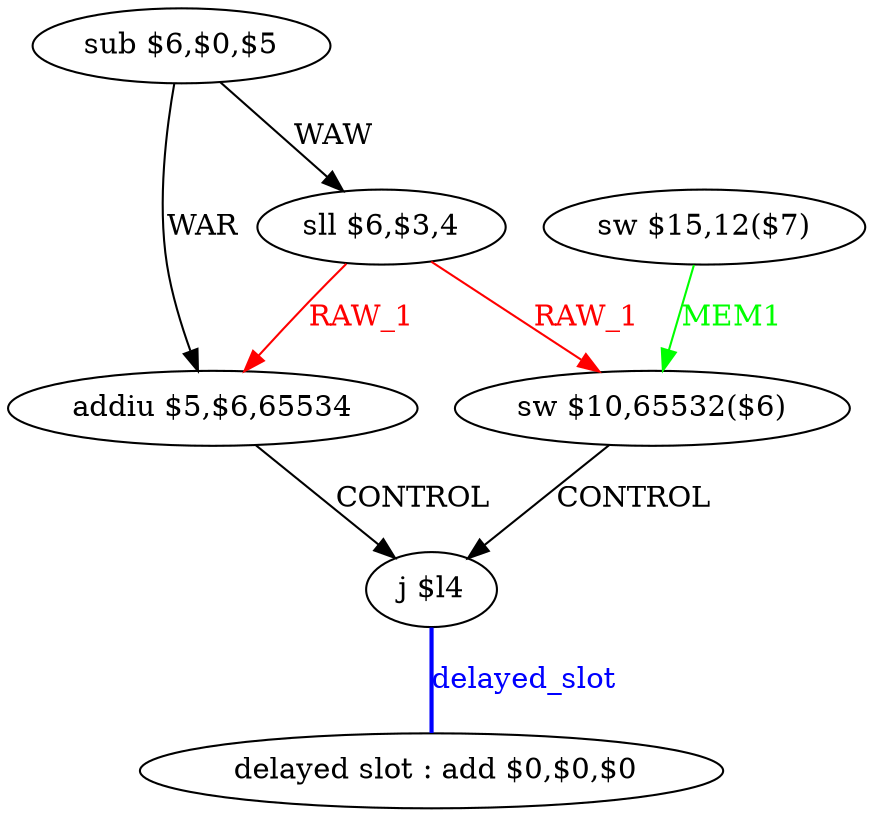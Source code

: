 digraph G1 {
node [shape = ellipse];
i6 [label = " delayed slot : add $0,$0,$0"] ;
i5 ->  i6 [style = bold, dir= none, fontcolor = blue, color = blue, label= "delayed_slot"];
i5 [label = "j $l4"] ;
i0 [label = "sub $6,$0,$5"] ;
i0 ->  i2 [label= "WAR"];
i0 ->  i1 [label= "WAW"];
i2 [label = "addiu $5,$6,65534"] ;
i2 ->  i5 [label= "CONTROL"];
i1 [label = "sll $6,$3,4"] ;
i1 ->  i4 [color = red, fontcolor = red, label= "RAW_1"];
i1 ->  i2 [color = red, fontcolor = red, label= "RAW_1"];
i4 [label = "sw $10,65532($6)"] ;
i4 ->  i5 [label= "CONTROL"];
i3 [label = "sw $15,12($7)"] ;
i3 ->  i4 [color = green, fontcolor = green, label= "MEM1"];
}
